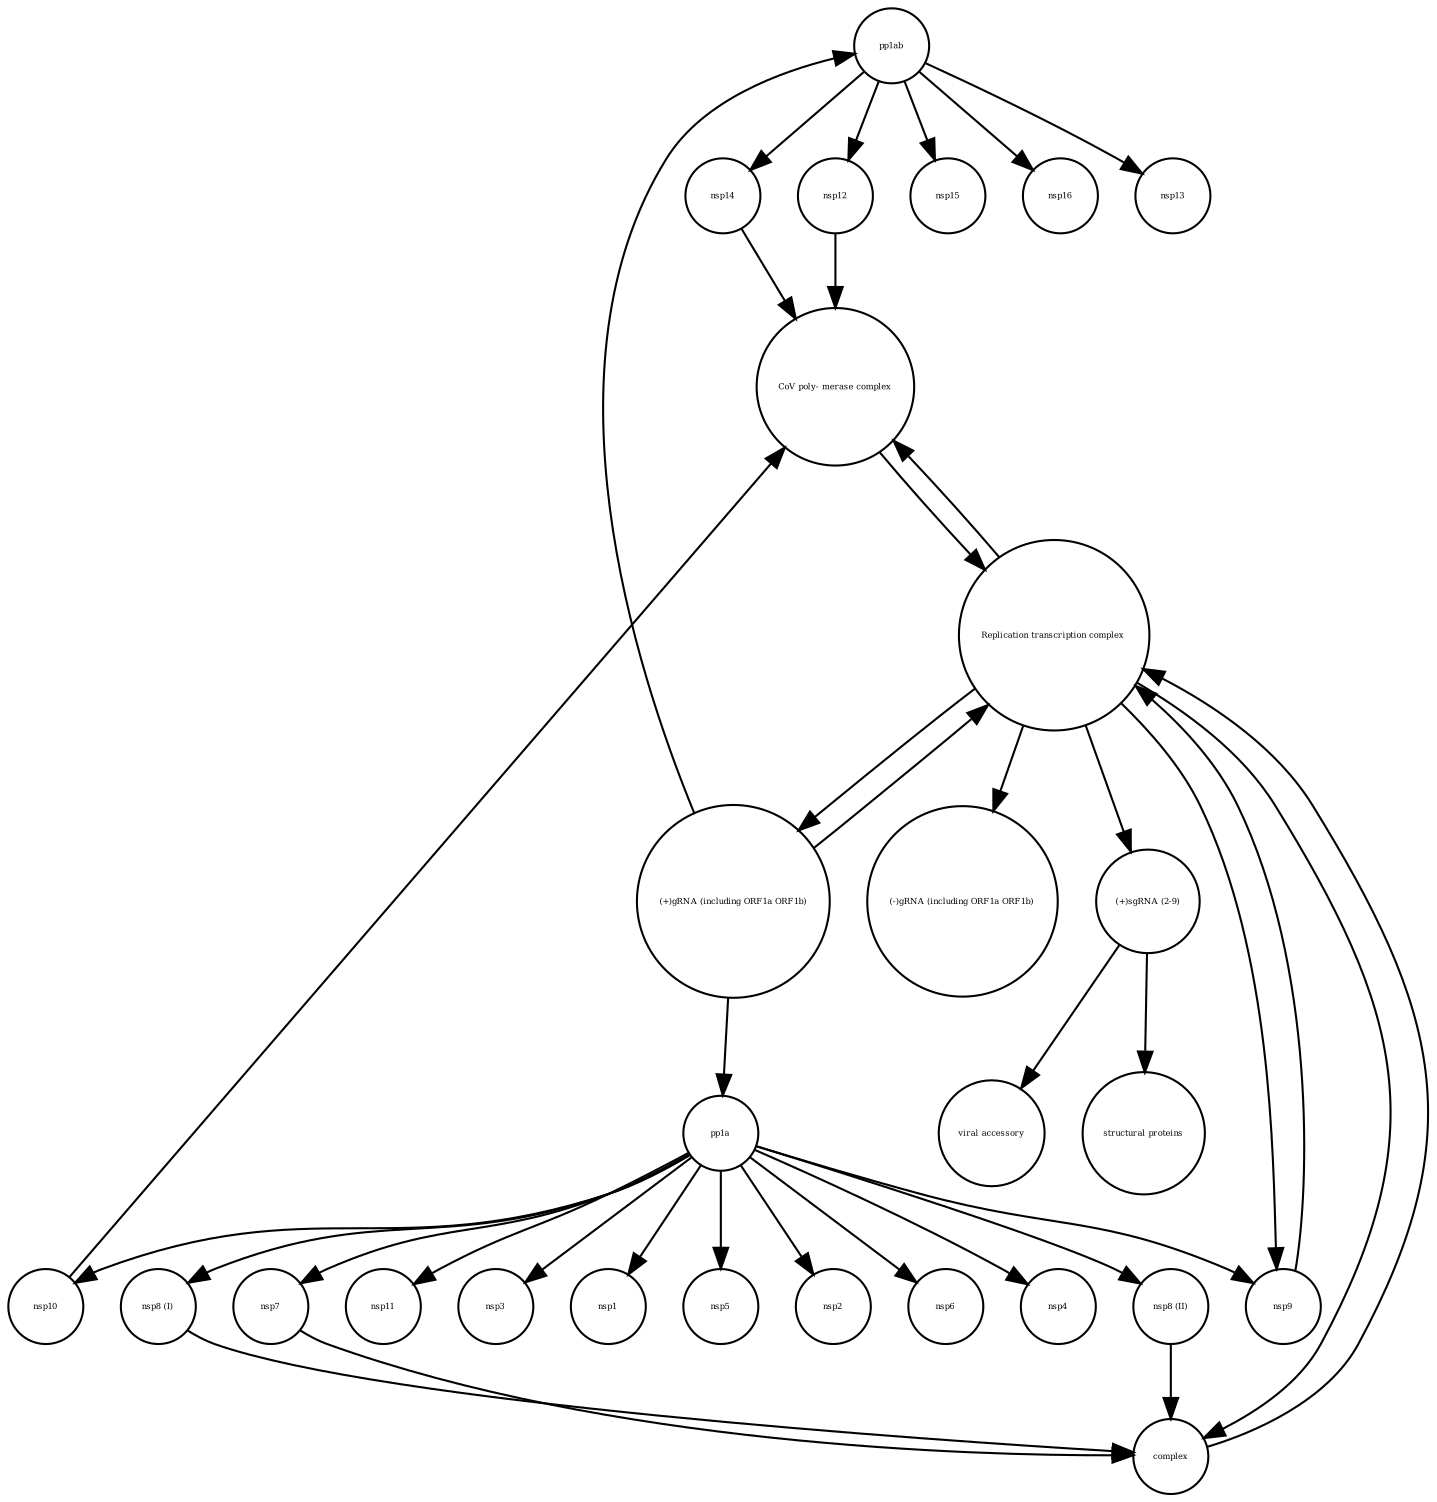 strict digraph  {
pp1ab [annotation="", bipartite=0, cls=macromolecule, fontsize=4, label=pp1ab, shape=circle];
"viral accessory" [annotation="", bipartite=0, cls=macromolecule, fontsize=4, label="viral accessory", shape=circle];
nsp7 [annotation="", bipartite=0, cls=macromolecule, fontsize=4, label=nsp7, shape=circle];
"(+)gRNA (including ORF1a ORF1b)" [annotation="", bipartite=0, cls="nucleic acid feature", fontsize=4, label="(+)gRNA (including ORF1a ORF1b)", shape=circle];
"Replication transcription complex " [annotation="", bipartite=0, cls=complex, fontsize=4, label="Replication transcription complex ", shape=circle];
nsp14 [annotation="", bipartite=0, cls=macromolecule, fontsize=4, label=nsp14, shape=circle];
nsp15 [annotation="", bipartite=0, cls=macromolecule, fontsize=4, label=nsp15, shape=circle];
nsp9 [annotation="", bipartite=0, cls=macromolecule, fontsize=4, label=nsp9, shape=circle];
nsp11 [annotation="", bipartite=0, cls=macromolecule, fontsize=4, label=nsp11, shape=circle];
nsp16 [annotation="", bipartite=0, cls=macromolecule, fontsize=4, label=nsp16, shape=circle];
"nsp8 (II)" [annotation="", bipartite=0, cls=macromolecule, fontsize=4, label="nsp8 (II)", shape=circle];
"structural proteins" [annotation="", bipartite=0, cls=macromolecule, fontsize=4, label="structural proteins", shape=circle];
"nsp8 (I)" [annotation="", bipartite=0, cls=macromolecule, fontsize=4, label="nsp8 (I)", shape=circle];
"(-)gRNA (including ORF1a ORF1b)" [annotation="", bipartite=0, cls="nucleic acid feature", fontsize=4, label="(-)gRNA (including ORF1a ORF1b)", shape=circle];
pp1a [annotation="", bipartite=0, cls=macromolecule, fontsize=4, label=pp1a, shape=circle];
nsp10 [annotation="", bipartite=0, cls=macromolecule, fontsize=4, label=nsp10, shape=circle];
nsp3 [annotation="", bipartite=0, cls=macromolecule, fontsize=4, label=nsp3, shape=circle];
nsp13 [annotation="", bipartite=0, cls=macromolecule, fontsize=4, label=nsp13, shape=circle];
nsp12 [annotation="", bipartite=0, cls=macromolecule, fontsize=4, label=nsp12, shape=circle];
nsp1 [annotation="", bipartite=0, cls=macromolecule, fontsize=4, label=nsp1, shape=circle];
nsp5 [annotation="", bipartite=0, cls=macromolecule, fontsize=4, label=nsp5, shape=circle];
nsp2 [annotation="", bipartite=0, cls=macromolecule, fontsize=4, label=nsp2, shape=circle];
nsp6 [annotation="", bipartite=0, cls=macromolecule, fontsize=4, label=nsp6, shape=circle];
complex [annotation="", bipartite=0, cls=complex, fontsize=4, label=complex, shape=circle];
nsp4 [annotation="", bipartite=0, cls=macromolecule, fontsize=4, label=nsp4, shape=circle];
"CoV poly- merase complex" [annotation="", bipartite=0, cls=complex, fontsize=4, label="CoV poly- merase complex", shape=circle];
"(+)sgRNA (2-9)" [annotation="", bipartite=0, cls="nucleic acid feature", fontsize=4, label="(+)sgRNA (2-9)", shape=circle];
pp1ab -> nsp14  [annotation="", interaction_type=production];
pp1ab -> nsp15  [annotation="", interaction_type=production];
pp1ab -> nsp16  [annotation="", interaction_type=production];
pp1ab -> nsp13  [annotation="", interaction_type=production];
pp1ab -> nsp12  [annotation="", interaction_type=production];
nsp7 -> complex  [annotation="", interaction_type=production];
"(+)gRNA (including ORF1a ORF1b)" -> pp1ab  [annotation="", interaction_type="necessary stimulation"];
"(+)gRNA (including ORF1a ORF1b)" -> "Replication transcription complex "  [annotation="", interaction_type=production];
"(+)gRNA (including ORF1a ORF1b)" -> pp1a  [annotation="", interaction_type="necessary stimulation"];
"Replication transcription complex " -> "(-)gRNA (including ORF1a ORF1b)"  [annotation="", interaction_type=production];
"Replication transcription complex " -> complex  [annotation="", interaction_type=production];
"Replication transcription complex " -> nsp9  [annotation="", interaction_type=production];
"Replication transcription complex " -> "CoV poly- merase complex"  [annotation="", interaction_type=production];
"Replication transcription complex " -> "(+)gRNA (including ORF1a ORF1b)"  [annotation="", interaction_type=production];
"Replication transcription complex " -> "(+)sgRNA (2-9)"  [annotation="", interaction_type="necessary stimulation"];
nsp14 -> "CoV poly- merase complex"  [annotation="", interaction_type=production];
nsp9 -> "Replication transcription complex "  [annotation="", interaction_type=production];
"nsp8 (II)" -> complex  [annotation="", interaction_type=production];
"nsp8 (I)" -> complex  [annotation="", interaction_type=production];
pp1a -> nsp6  [annotation="", interaction_type=production];
pp1a -> "nsp8 (I)"  [annotation="", interaction_type=production];
pp1a -> nsp9  [annotation="", interaction_type=production];
pp1a -> nsp4  [annotation="", interaction_type=production];
pp1a -> nsp10  [annotation="", interaction_type=production];
pp1a -> nsp7  [annotation="", interaction_type=production];
pp1a -> nsp3  [annotation="", interaction_type=production];
pp1a -> nsp11  [annotation="", interaction_type=production];
pp1a -> nsp1  [annotation="", interaction_type=production];
pp1a -> nsp5  [annotation="", interaction_type=production];
pp1a -> "nsp8 (II)"  [annotation="", interaction_type=production];
pp1a -> nsp2  [annotation="", interaction_type=production];
nsp10 -> "CoV poly- merase complex"  [annotation="", interaction_type=production];
nsp12 -> "CoV poly- merase complex"  [annotation="", interaction_type=production];
complex -> "Replication transcription complex "  [annotation="", interaction_type=production];
"CoV poly- merase complex" -> "Replication transcription complex "  [annotation="", interaction_type=production];
"(+)sgRNA (2-9)" -> "viral accessory"  [annotation="", interaction_type="necessary stimulation"];
"(+)sgRNA (2-9)" -> "structural proteins"  [annotation="", interaction_type="necessary stimulation"];
}

